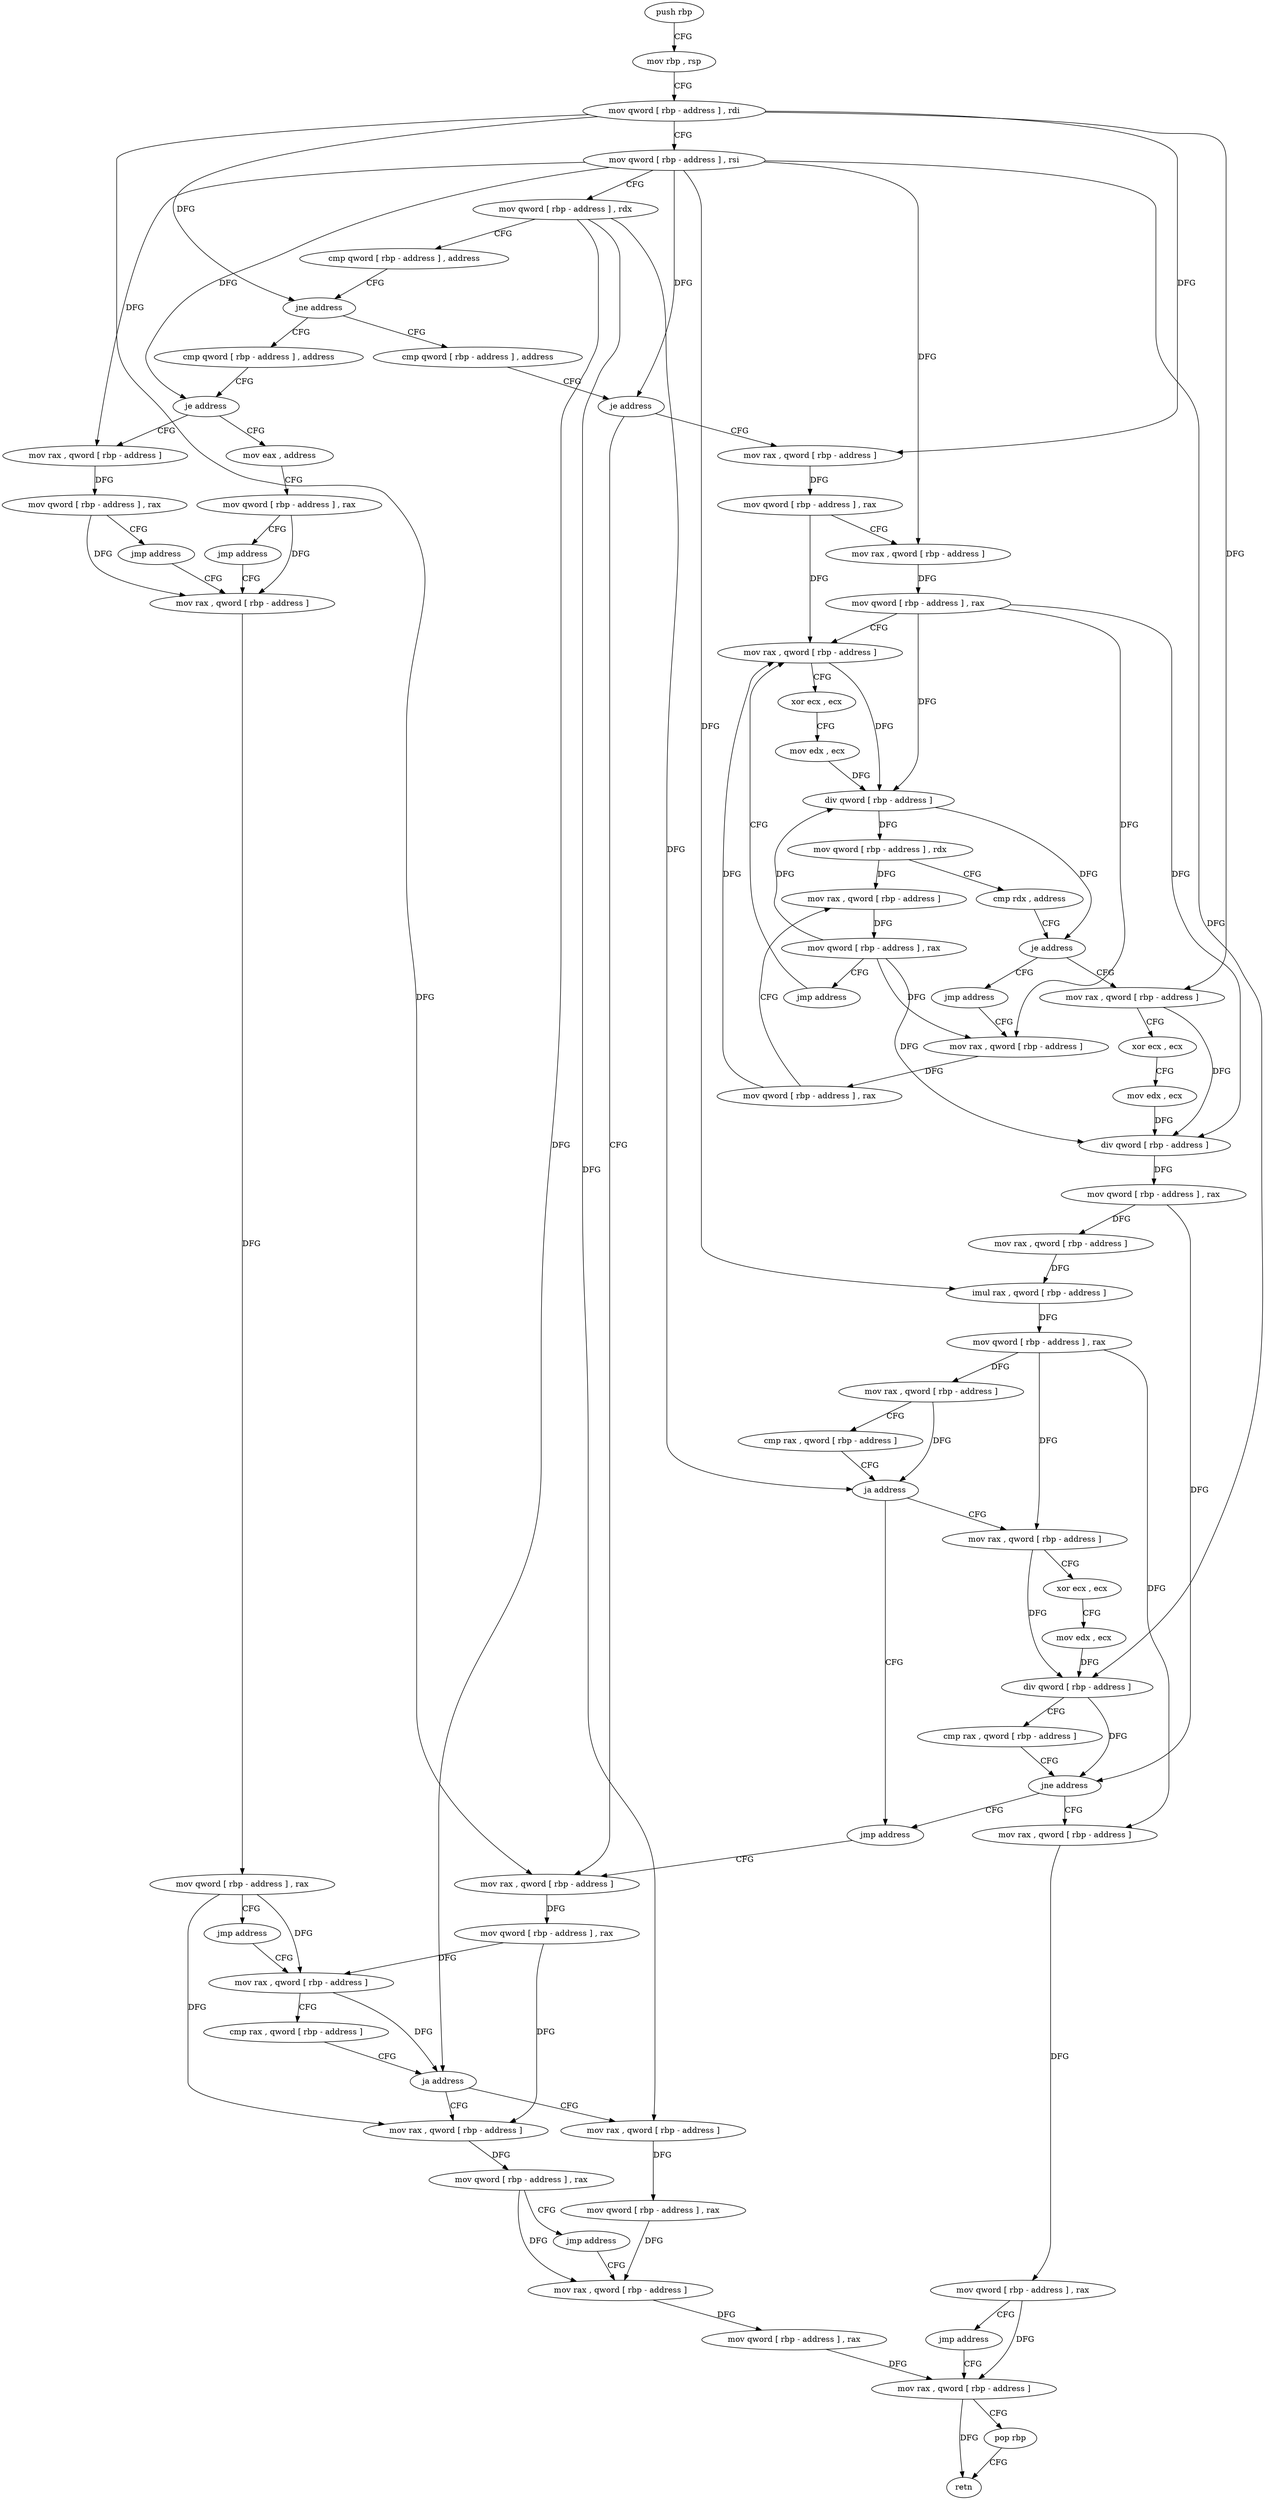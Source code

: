 digraph "func" {
"4252704" [label = "push rbp" ]
"4252705" [label = "mov rbp , rsp" ]
"4252708" [label = "mov qword [ rbp - address ] , rdi" ]
"4252712" [label = "mov qword [ rbp - address ] , rsi" ]
"4252716" [label = "mov qword [ rbp - address ] , rdx" ]
"4252720" [label = "cmp qword [ rbp - address ] , address" ]
"4252725" [label = "jne address" ]
"4252782" [label = "cmp qword [ rbp - address ] , address" ]
"4252731" [label = "cmp qword [ rbp - address ] , address" ]
"4252787" [label = "je address" ]
"4252944" [label = "mov rax , qword [ rbp - address ]" ]
"4252793" [label = "mov rax , qword [ rbp - address ]" ]
"4252736" [label = "je address" ]
"4252755" [label = "mov eax , address" ]
"4252742" [label = "mov rax , qword [ rbp - address ]" ]
"4252948" [label = "mov qword [ rbp - address ] , rax" ]
"4252952" [label = "mov rax , qword [ rbp - address ]" ]
"4252797" [label = "mov qword [ rbp - address ] , rax" ]
"4252801" [label = "mov rax , qword [ rbp - address ]" ]
"4252805" [label = "mov qword [ rbp - address ] , rax" ]
"4252809" [label = "mov rax , qword [ rbp - address ]" ]
"4252760" [label = "mov qword [ rbp - address ] , rax" ]
"4252764" [label = "jmp address" ]
"4252769" [label = "mov rax , qword [ rbp - address ]" ]
"4252746" [label = "mov qword [ rbp - address ] , rax" ]
"4252750" [label = "jmp address" ]
"4252979" [label = "mov rax , qword [ rbp - address ]" ]
"4252983" [label = "mov qword [ rbp - address ] , rax" ]
"4252987" [label = "mov rax , qword [ rbp - address ]" ]
"4252966" [label = "mov rax , qword [ rbp - address ]" ]
"4252970" [label = "mov qword [ rbp - address ] , rax" ]
"4252974" [label = "jmp address" ]
"4252861" [label = "mov rax , qword [ rbp - address ]" ]
"4252865" [label = "xor ecx , ecx" ]
"4252867" [label = "mov edx , ecx" ]
"4252869" [label = "div qword [ rbp - address ]" ]
"4252873" [label = "mov qword [ rbp - address ] , rax" ]
"4252877" [label = "mov rax , qword [ rbp - address ]" ]
"4252881" [label = "imul rax , qword [ rbp - address ]" ]
"4252886" [label = "mov qword [ rbp - address ] , rax" ]
"4252890" [label = "mov rax , qword [ rbp - address ]" ]
"4252894" [label = "cmp rax , qword [ rbp - address ]" ]
"4252898" [label = "ja address" ]
"4252939" [label = "jmp address" ]
"4252904" [label = "mov rax , qword [ rbp - address ]" ]
"4252835" [label = "jmp address" ]
"4252840" [label = "mov rax , qword [ rbp - address ]" ]
"4252773" [label = "mov qword [ rbp - address ] , rax" ]
"4252777" [label = "jmp address" ]
"4252991" [label = "mov qword [ rbp - address ] , rax" ]
"4252995" [label = "mov rax , qword [ rbp - address ]" ]
"4252908" [label = "xor ecx , ecx" ]
"4252910" [label = "mov edx , ecx" ]
"4252912" [label = "div qword [ rbp - address ]" ]
"4252916" [label = "cmp rax , qword [ rbp - address ]" ]
"4252920" [label = "jne address" ]
"4252926" [label = "mov rax , qword [ rbp - address ]" ]
"4252844" [label = "mov qword [ rbp - address ] , rax" ]
"4252848" [label = "mov rax , qword [ rbp - address ]" ]
"4252852" [label = "mov qword [ rbp - address ] , rax" ]
"4252856" [label = "jmp address" ]
"4252956" [label = "cmp rax , qword [ rbp - address ]" ]
"4252960" [label = "ja address" ]
"4252930" [label = "mov qword [ rbp - address ] , rax" ]
"4252934" [label = "jmp address" ]
"4252813" [label = "xor ecx , ecx" ]
"4252815" [label = "mov edx , ecx" ]
"4252817" [label = "div qword [ rbp - address ]" ]
"4252821" [label = "mov qword [ rbp - address ] , rdx" ]
"4252825" [label = "cmp rdx , address" ]
"4252829" [label = "je address" ]
"4252999" [label = "pop rbp" ]
"4253000" [label = "retn" ]
"4252704" -> "4252705" [ label = "CFG" ]
"4252705" -> "4252708" [ label = "CFG" ]
"4252708" -> "4252712" [ label = "CFG" ]
"4252708" -> "4252725" [ label = "DFG" ]
"4252708" -> "4252944" [ label = "DFG" ]
"4252708" -> "4252793" [ label = "DFG" ]
"4252708" -> "4252861" [ label = "DFG" ]
"4252712" -> "4252716" [ label = "CFG" ]
"4252712" -> "4252787" [ label = "DFG" ]
"4252712" -> "4252736" [ label = "DFG" ]
"4252712" -> "4252801" [ label = "DFG" ]
"4252712" -> "4252742" [ label = "DFG" ]
"4252712" -> "4252881" [ label = "DFG" ]
"4252712" -> "4252912" [ label = "DFG" ]
"4252716" -> "4252720" [ label = "CFG" ]
"4252716" -> "4252960" [ label = "DFG" ]
"4252716" -> "4252979" [ label = "DFG" ]
"4252716" -> "4252898" [ label = "DFG" ]
"4252720" -> "4252725" [ label = "CFG" ]
"4252725" -> "4252782" [ label = "CFG" ]
"4252725" -> "4252731" [ label = "CFG" ]
"4252782" -> "4252787" [ label = "CFG" ]
"4252731" -> "4252736" [ label = "CFG" ]
"4252787" -> "4252944" [ label = "CFG" ]
"4252787" -> "4252793" [ label = "CFG" ]
"4252944" -> "4252948" [ label = "DFG" ]
"4252793" -> "4252797" [ label = "DFG" ]
"4252736" -> "4252755" [ label = "CFG" ]
"4252736" -> "4252742" [ label = "CFG" ]
"4252755" -> "4252760" [ label = "CFG" ]
"4252742" -> "4252746" [ label = "DFG" ]
"4252948" -> "4252952" [ label = "DFG" ]
"4252948" -> "4252966" [ label = "DFG" ]
"4252952" -> "4252956" [ label = "CFG" ]
"4252952" -> "4252960" [ label = "DFG" ]
"4252797" -> "4252801" [ label = "CFG" ]
"4252797" -> "4252809" [ label = "DFG" ]
"4252801" -> "4252805" [ label = "DFG" ]
"4252805" -> "4252809" [ label = "CFG" ]
"4252805" -> "4252817" [ label = "DFG" ]
"4252805" -> "4252869" [ label = "DFG" ]
"4252805" -> "4252840" [ label = "DFG" ]
"4252809" -> "4252813" [ label = "CFG" ]
"4252809" -> "4252817" [ label = "DFG" ]
"4252760" -> "4252764" [ label = "CFG" ]
"4252760" -> "4252769" [ label = "DFG" ]
"4252764" -> "4252769" [ label = "CFG" ]
"4252769" -> "4252773" [ label = "DFG" ]
"4252746" -> "4252750" [ label = "CFG" ]
"4252746" -> "4252769" [ label = "DFG" ]
"4252750" -> "4252769" [ label = "CFG" ]
"4252979" -> "4252983" [ label = "DFG" ]
"4252983" -> "4252987" [ label = "DFG" ]
"4252987" -> "4252991" [ label = "DFG" ]
"4252966" -> "4252970" [ label = "DFG" ]
"4252970" -> "4252974" [ label = "CFG" ]
"4252970" -> "4252987" [ label = "DFG" ]
"4252974" -> "4252987" [ label = "CFG" ]
"4252861" -> "4252865" [ label = "CFG" ]
"4252861" -> "4252869" [ label = "DFG" ]
"4252865" -> "4252867" [ label = "CFG" ]
"4252867" -> "4252869" [ label = "DFG" ]
"4252869" -> "4252873" [ label = "DFG" ]
"4252873" -> "4252877" [ label = "DFG" ]
"4252873" -> "4252920" [ label = "DFG" ]
"4252877" -> "4252881" [ label = "DFG" ]
"4252881" -> "4252886" [ label = "DFG" ]
"4252886" -> "4252890" [ label = "DFG" ]
"4252886" -> "4252904" [ label = "DFG" ]
"4252886" -> "4252926" [ label = "DFG" ]
"4252890" -> "4252894" [ label = "CFG" ]
"4252890" -> "4252898" [ label = "DFG" ]
"4252894" -> "4252898" [ label = "CFG" ]
"4252898" -> "4252939" [ label = "CFG" ]
"4252898" -> "4252904" [ label = "CFG" ]
"4252939" -> "4252944" [ label = "CFG" ]
"4252904" -> "4252908" [ label = "CFG" ]
"4252904" -> "4252912" [ label = "DFG" ]
"4252835" -> "4252840" [ label = "CFG" ]
"4252840" -> "4252844" [ label = "DFG" ]
"4252773" -> "4252777" [ label = "CFG" ]
"4252773" -> "4252952" [ label = "DFG" ]
"4252773" -> "4252966" [ label = "DFG" ]
"4252777" -> "4252952" [ label = "CFG" ]
"4252991" -> "4252995" [ label = "DFG" ]
"4252995" -> "4252999" [ label = "CFG" ]
"4252995" -> "4253000" [ label = "DFG" ]
"4252908" -> "4252910" [ label = "CFG" ]
"4252910" -> "4252912" [ label = "DFG" ]
"4252912" -> "4252916" [ label = "CFG" ]
"4252912" -> "4252920" [ label = "DFG" ]
"4252916" -> "4252920" [ label = "CFG" ]
"4252920" -> "4252939" [ label = "CFG" ]
"4252920" -> "4252926" [ label = "CFG" ]
"4252926" -> "4252930" [ label = "DFG" ]
"4252844" -> "4252848" [ label = "CFG" ]
"4252844" -> "4252809" [ label = "DFG" ]
"4252848" -> "4252852" [ label = "DFG" ]
"4252852" -> "4252856" [ label = "CFG" ]
"4252852" -> "4252817" [ label = "DFG" ]
"4252852" -> "4252869" [ label = "DFG" ]
"4252852" -> "4252840" [ label = "DFG" ]
"4252856" -> "4252809" [ label = "CFG" ]
"4252956" -> "4252960" [ label = "CFG" ]
"4252960" -> "4252979" [ label = "CFG" ]
"4252960" -> "4252966" [ label = "CFG" ]
"4252930" -> "4252934" [ label = "CFG" ]
"4252930" -> "4252995" [ label = "DFG" ]
"4252934" -> "4252995" [ label = "CFG" ]
"4252813" -> "4252815" [ label = "CFG" ]
"4252815" -> "4252817" [ label = "DFG" ]
"4252817" -> "4252821" [ label = "DFG" ]
"4252817" -> "4252829" [ label = "DFG" ]
"4252821" -> "4252825" [ label = "CFG" ]
"4252821" -> "4252848" [ label = "DFG" ]
"4252825" -> "4252829" [ label = "CFG" ]
"4252829" -> "4252861" [ label = "CFG" ]
"4252829" -> "4252835" [ label = "CFG" ]
"4252999" -> "4253000" [ label = "CFG" ]
}
